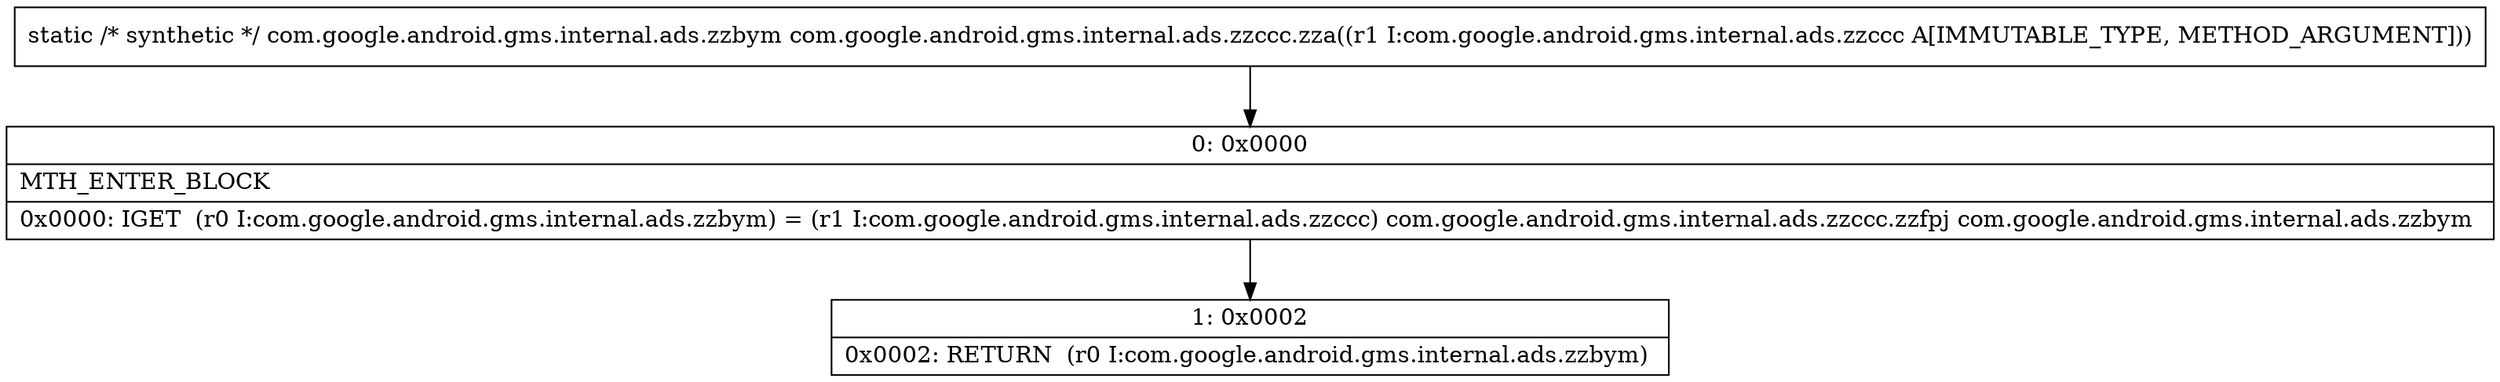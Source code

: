 digraph "CFG forcom.google.android.gms.internal.ads.zzccc.zza(Lcom\/google\/android\/gms\/internal\/ads\/zzccc;)Lcom\/google\/android\/gms\/internal\/ads\/zzbym;" {
Node_0 [shape=record,label="{0\:\ 0x0000|MTH_ENTER_BLOCK\l|0x0000: IGET  (r0 I:com.google.android.gms.internal.ads.zzbym) = (r1 I:com.google.android.gms.internal.ads.zzccc) com.google.android.gms.internal.ads.zzccc.zzfpj com.google.android.gms.internal.ads.zzbym \l}"];
Node_1 [shape=record,label="{1\:\ 0x0002|0x0002: RETURN  (r0 I:com.google.android.gms.internal.ads.zzbym) \l}"];
MethodNode[shape=record,label="{static \/* synthetic *\/ com.google.android.gms.internal.ads.zzbym com.google.android.gms.internal.ads.zzccc.zza((r1 I:com.google.android.gms.internal.ads.zzccc A[IMMUTABLE_TYPE, METHOD_ARGUMENT])) }"];
MethodNode -> Node_0;
Node_0 -> Node_1;
}

